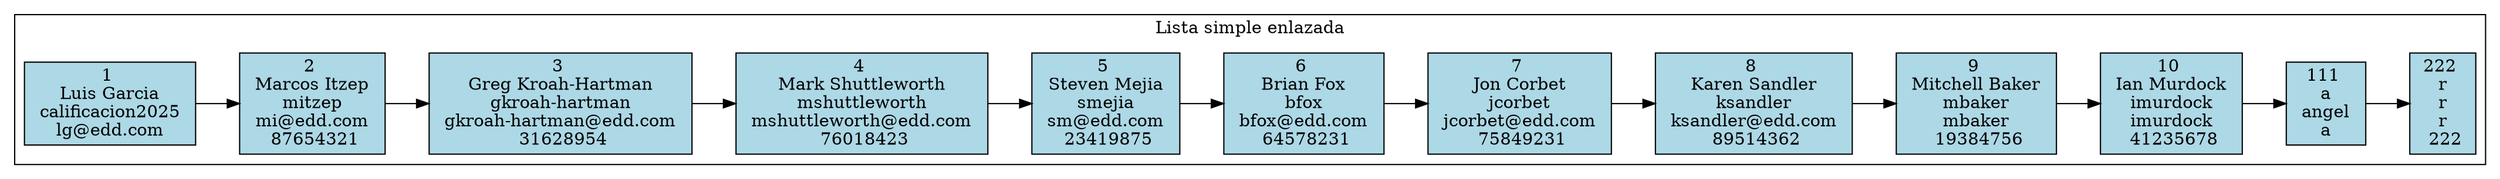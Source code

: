 digraph ListaEnlazada {
  rankdir=LR;
  nodesep=0.5;

  subgraph cluster_0 {
    label="Lista simple enlazada";
    fontsize=14;
    color=black;
    style=filled;
    fillcolor=white;
    node [shape=record, style=filled, fillcolor=lightblue];

    nodo0 [label="{1 \n Luis Garcia \n calificacion2025 \n lg@edd.com \n }"];
    nodo0 -> nodo1;
    nodo1 [label="{2 \n Marcos Itzep \n mitzep \n mi@edd.com \n 87654321}"];
    nodo1 -> nodo2;
    nodo2 [label="{3 \n Greg Kroah-Hartman \n gkroah-hartman \n gkroah-hartman@edd.com \n 31628954}"];
    nodo2 -> nodo3;
    nodo3 [label="{4 \n Mark Shuttleworth \n mshuttleworth \n mshuttleworth@edd.com \n 76018423}"];
    nodo3 -> nodo4;
    nodo4 [label="{5 \n Steven Mejia \n smejia \n sm@edd.com \n 23419875}"];
    nodo4 -> nodo5;
    nodo5 [label="{6 \n Brian Fox \n bfox \n bfox@edd.com \n 64578231}"];
    nodo5 -> nodo6;
    nodo6 [label="{7 \n Jon Corbet \n jcorbet \n jcorbet@edd.com \n 75849231}"];
    nodo6 -> nodo7;
    nodo7 [label="{8 \n Karen Sandler \n ksandler \n ksandler@edd.com \n 89514362}"];
    nodo7 -> nodo8;
    nodo8 [label="{9 \n Mitchell Baker \n mbaker \n mbaker \n 19384756}"];
    nodo8 -> nodo9;
    nodo9 [label="{10 \n Ian Murdock \n imurdock \n imurdock \n 41235678}"];
    nodo9 -> nodo10;
    nodo10 [label="{111 \n a \n angel \n a \n }"];
    nodo10 -> nodo11;
    nodo11 [label="{222 \n r \n r \n r \n 222}"];
  }
}
